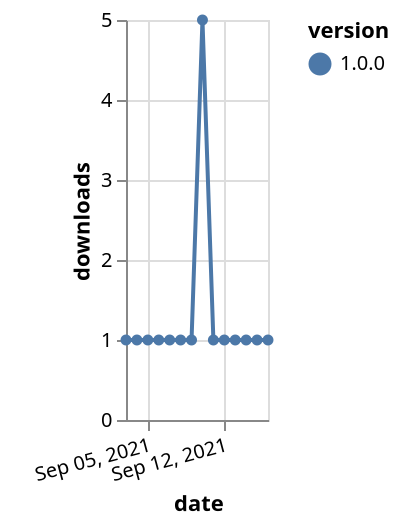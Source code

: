 {"$schema": "https://vega.github.io/schema/vega-lite/v5.json", "description": "A simple bar chart with embedded data.", "data": {"values": [{"date": "2021-09-03", "total": 187, "delta": 1, "version": "1.0.0"}, {"date": "2021-09-04", "total": 188, "delta": 1, "version": "1.0.0"}, {"date": "2021-09-05", "total": 189, "delta": 1, "version": "1.0.0"}, {"date": "2021-09-06", "total": 190, "delta": 1, "version": "1.0.0"}, {"date": "2021-09-07", "total": 191, "delta": 1, "version": "1.0.0"}, {"date": "2021-09-08", "total": 192, "delta": 1, "version": "1.0.0"}, {"date": "2021-09-09", "total": 193, "delta": 1, "version": "1.0.0"}, {"date": "2021-09-10", "total": 198, "delta": 5, "version": "1.0.0"}, {"date": "2021-09-11", "total": 199, "delta": 1, "version": "1.0.0"}, {"date": "2021-09-12", "total": 200, "delta": 1, "version": "1.0.0"}, {"date": "2021-09-13", "total": 201, "delta": 1, "version": "1.0.0"}, {"date": "2021-09-14", "total": 202, "delta": 1, "version": "1.0.0"}, {"date": "2021-09-15", "total": 203, "delta": 1, "version": "1.0.0"}, {"date": "2021-09-16", "total": 204, "delta": 1, "version": "1.0.0"}]}, "width": "container", "mark": {"type": "line", "point": {"filled": true}}, "encoding": {"x": {"field": "date", "type": "temporal", "timeUnit": "yearmonthdate", "title": "date", "axis": {"labelAngle": -15}}, "y": {"field": "delta", "type": "quantitative", "title": "downloads"}, "color": {"field": "version", "type": "nominal"}, "tooltip": {"field": "delta"}}}
